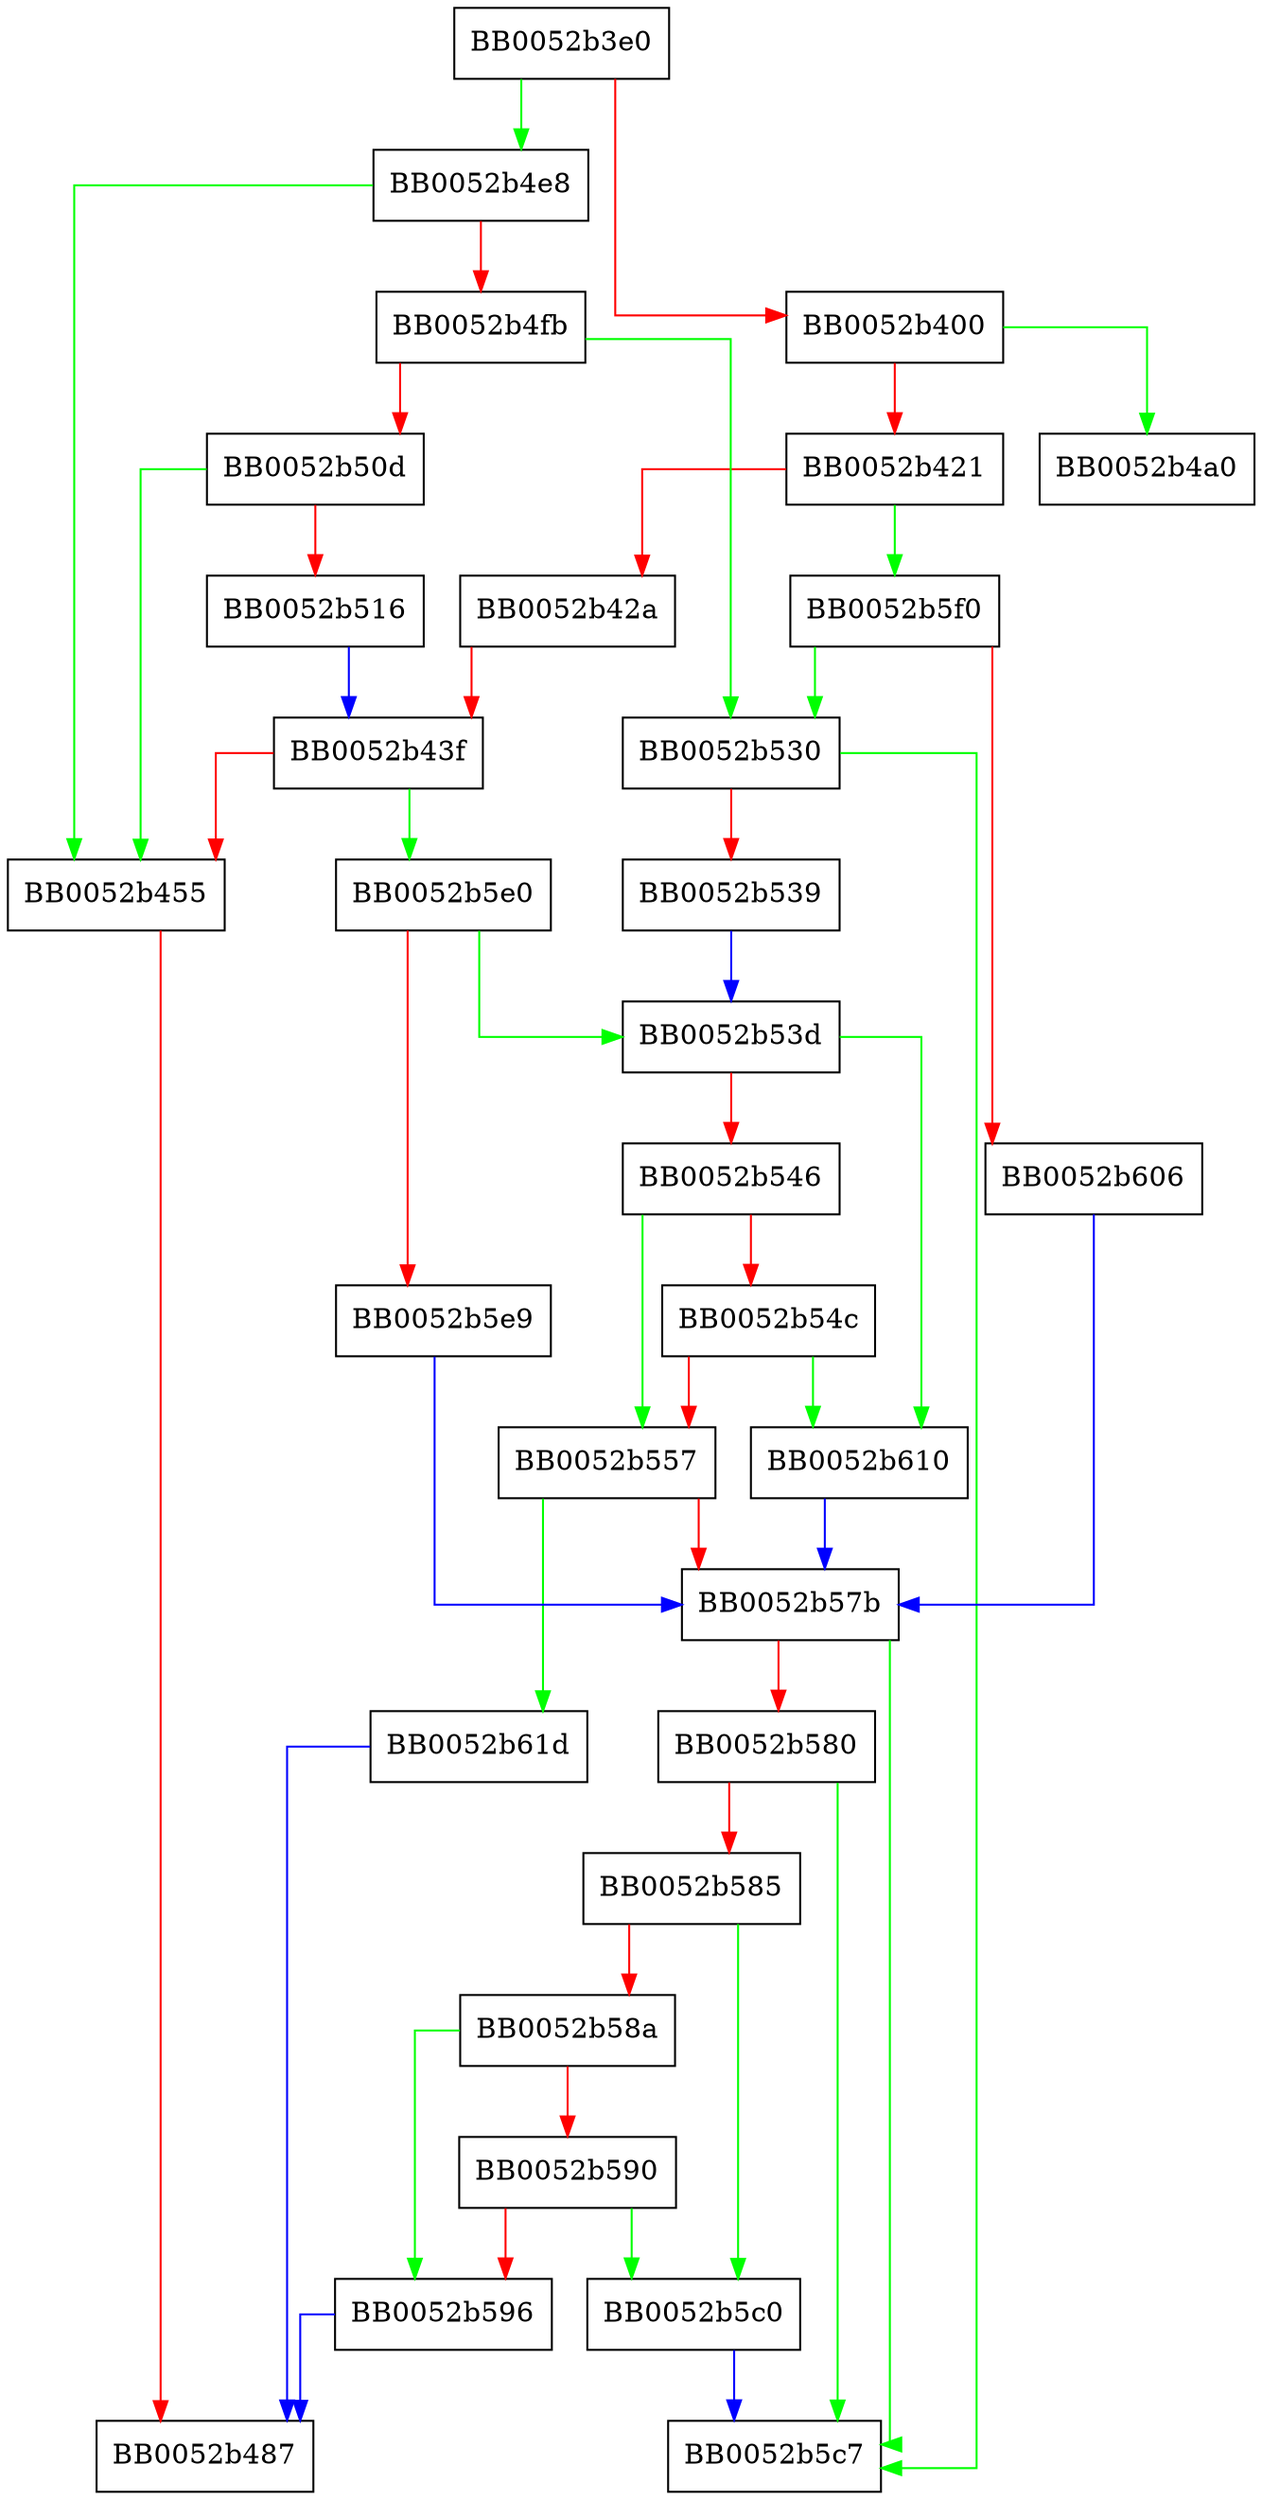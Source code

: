 digraph BIO_parse_hostserv {
  node [shape="box"];
  graph [splines=ortho];
  BB0052b3e0 -> BB0052b4e8 [color="green"];
  BB0052b3e0 -> BB0052b400 [color="red"];
  BB0052b400 -> BB0052b4a0 [color="green"];
  BB0052b400 -> BB0052b421 [color="red"];
  BB0052b421 -> BB0052b5f0 [color="green"];
  BB0052b421 -> BB0052b42a [color="red"];
  BB0052b42a -> BB0052b43f [color="red"];
  BB0052b43f -> BB0052b5e0 [color="green"];
  BB0052b43f -> BB0052b455 [color="red"];
  BB0052b455 -> BB0052b487 [color="red"];
  BB0052b4e8 -> BB0052b455 [color="green"];
  BB0052b4e8 -> BB0052b4fb [color="red"];
  BB0052b4fb -> BB0052b530 [color="green"];
  BB0052b4fb -> BB0052b50d [color="red"];
  BB0052b50d -> BB0052b455 [color="green"];
  BB0052b50d -> BB0052b516 [color="red"];
  BB0052b516 -> BB0052b43f [color="blue"];
  BB0052b530 -> BB0052b5c7 [color="green"];
  BB0052b530 -> BB0052b539 [color="red"];
  BB0052b539 -> BB0052b53d [color="blue"];
  BB0052b53d -> BB0052b610 [color="green"];
  BB0052b53d -> BB0052b546 [color="red"];
  BB0052b546 -> BB0052b557 [color="green"];
  BB0052b546 -> BB0052b54c [color="red"];
  BB0052b54c -> BB0052b610 [color="green"];
  BB0052b54c -> BB0052b557 [color="red"];
  BB0052b557 -> BB0052b61d [color="green"];
  BB0052b557 -> BB0052b57b [color="red"];
  BB0052b57b -> BB0052b5c7 [color="green"];
  BB0052b57b -> BB0052b580 [color="red"];
  BB0052b580 -> BB0052b5c7 [color="green"];
  BB0052b580 -> BB0052b585 [color="red"];
  BB0052b585 -> BB0052b5c0 [color="green"];
  BB0052b585 -> BB0052b58a [color="red"];
  BB0052b58a -> BB0052b596 [color="green"];
  BB0052b58a -> BB0052b590 [color="red"];
  BB0052b590 -> BB0052b5c0 [color="green"];
  BB0052b590 -> BB0052b596 [color="red"];
  BB0052b596 -> BB0052b487 [color="blue"];
  BB0052b5c0 -> BB0052b5c7 [color="blue"];
  BB0052b5e0 -> BB0052b53d [color="green"];
  BB0052b5e0 -> BB0052b5e9 [color="red"];
  BB0052b5e9 -> BB0052b57b [color="blue"];
  BB0052b5f0 -> BB0052b530 [color="green"];
  BB0052b5f0 -> BB0052b606 [color="red"];
  BB0052b606 -> BB0052b57b [color="blue"];
  BB0052b610 -> BB0052b57b [color="blue"];
  BB0052b61d -> BB0052b487 [color="blue"];
}